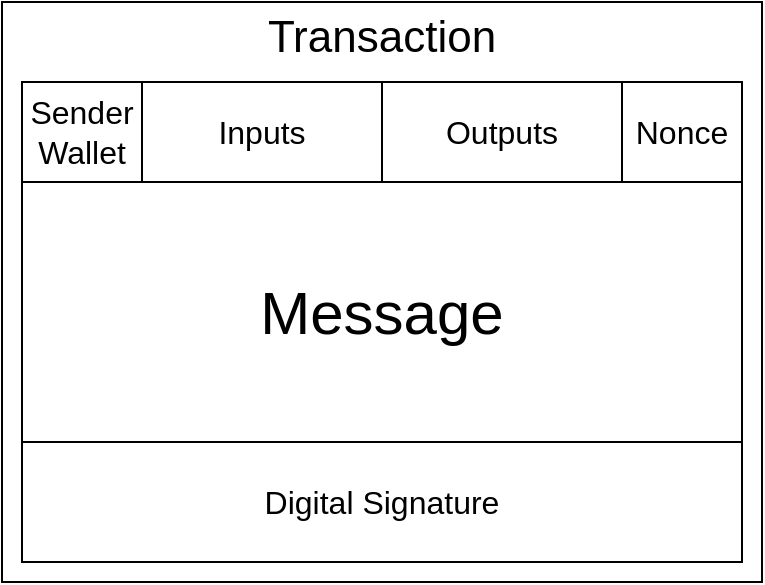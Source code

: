 <mxfile>
    <diagram id="r8jrAEpcWnGwujQfcr-e" name="Page-1">
        <mxGraphModel dx="549" dy="413" grid="1" gridSize="10" guides="1" tooltips="1" connect="1" arrows="1" fold="1" page="1" pageScale="1" pageWidth="850" pageHeight="1100" math="0" shadow="0">
            <root>
                <mxCell id="0"/>
                <mxCell id="1" parent="0"/>
                <mxCell id="-0z9shVKl5nUomZbdwEb-21" value="" style="rounded=0;whiteSpace=wrap;html=1;" parent="1" vertex="1">
                    <mxGeometry x="300" y="180" width="380" height="290" as="geometry"/>
                </mxCell>
                <mxCell id="-0z9shVKl5nUomZbdwEb-18" value="&lt;span&gt;&lt;font style=&quot;font-size: 16px&quot;&gt;Digital Signature&lt;/font&gt;&lt;/span&gt;" style="rounded=0;whiteSpace=wrap;html=1;" parent="1" vertex="1">
                    <mxGeometry x="310" y="400" width="360" height="60" as="geometry"/>
                </mxCell>
                <mxCell id="-0z9shVKl5nUomZbdwEb-19" value="&lt;span style=&quot;font-size: 30px&quot;&gt;Message&lt;/span&gt;" style="rounded=0;whiteSpace=wrap;html=1;" parent="1" vertex="1">
                    <mxGeometry x="310" y="270" width="360" height="130" as="geometry"/>
                </mxCell>
                <mxCell id="-0z9shVKl5nUomZbdwEb-22" value="&lt;font style=&quot;font-size: 22px;&quot;&gt;Transaction&lt;/font&gt;" style="text;html=1;strokeColor=none;fillColor=none;align=center;verticalAlign=middle;whiteSpace=wrap;rounded=0;fontSize=22;" parent="1" vertex="1">
                    <mxGeometry x="415" y="183" width="150" height="30" as="geometry"/>
                </mxCell>
                <mxCell id="8-Gma42HzHuSdxEGjb_5-4" value="Sender&lt;br style=&quot;font-size: 16px;&quot;&gt;Wallet" style="rounded=0;whiteSpace=wrap;html=1;fontSize=16;" parent="1" vertex="1">
                    <mxGeometry x="310" y="220" width="60" height="50" as="geometry"/>
                </mxCell>
                <mxCell id="8-Gma42HzHuSdxEGjb_5-5" value="Inputs" style="rounded=0;whiteSpace=wrap;html=1;fontSize=16;" parent="1" vertex="1">
                    <mxGeometry x="370" y="220" width="120" height="50" as="geometry"/>
                </mxCell>
                <mxCell id="10" value="" style="edgeStyle=none;html=1;" edge="1" parent="1" source="7" target="8">
                    <mxGeometry relative="1" as="geometry"/>
                </mxCell>
                <mxCell id="7" value="Outputs" style="rounded=0;whiteSpace=wrap;html=1;fontSize=16;" parent="1" vertex="1">
                    <mxGeometry x="490" y="220" width="120" height="50" as="geometry"/>
                </mxCell>
                <mxCell id="8" value="Nonce" style="rounded=0;whiteSpace=wrap;html=1;fontSize=16;" parent="1" vertex="1">
                    <mxGeometry x="610" y="220" width="60" height="50" as="geometry"/>
                </mxCell>
            </root>
        </mxGraphModel>
    </diagram>
</mxfile>